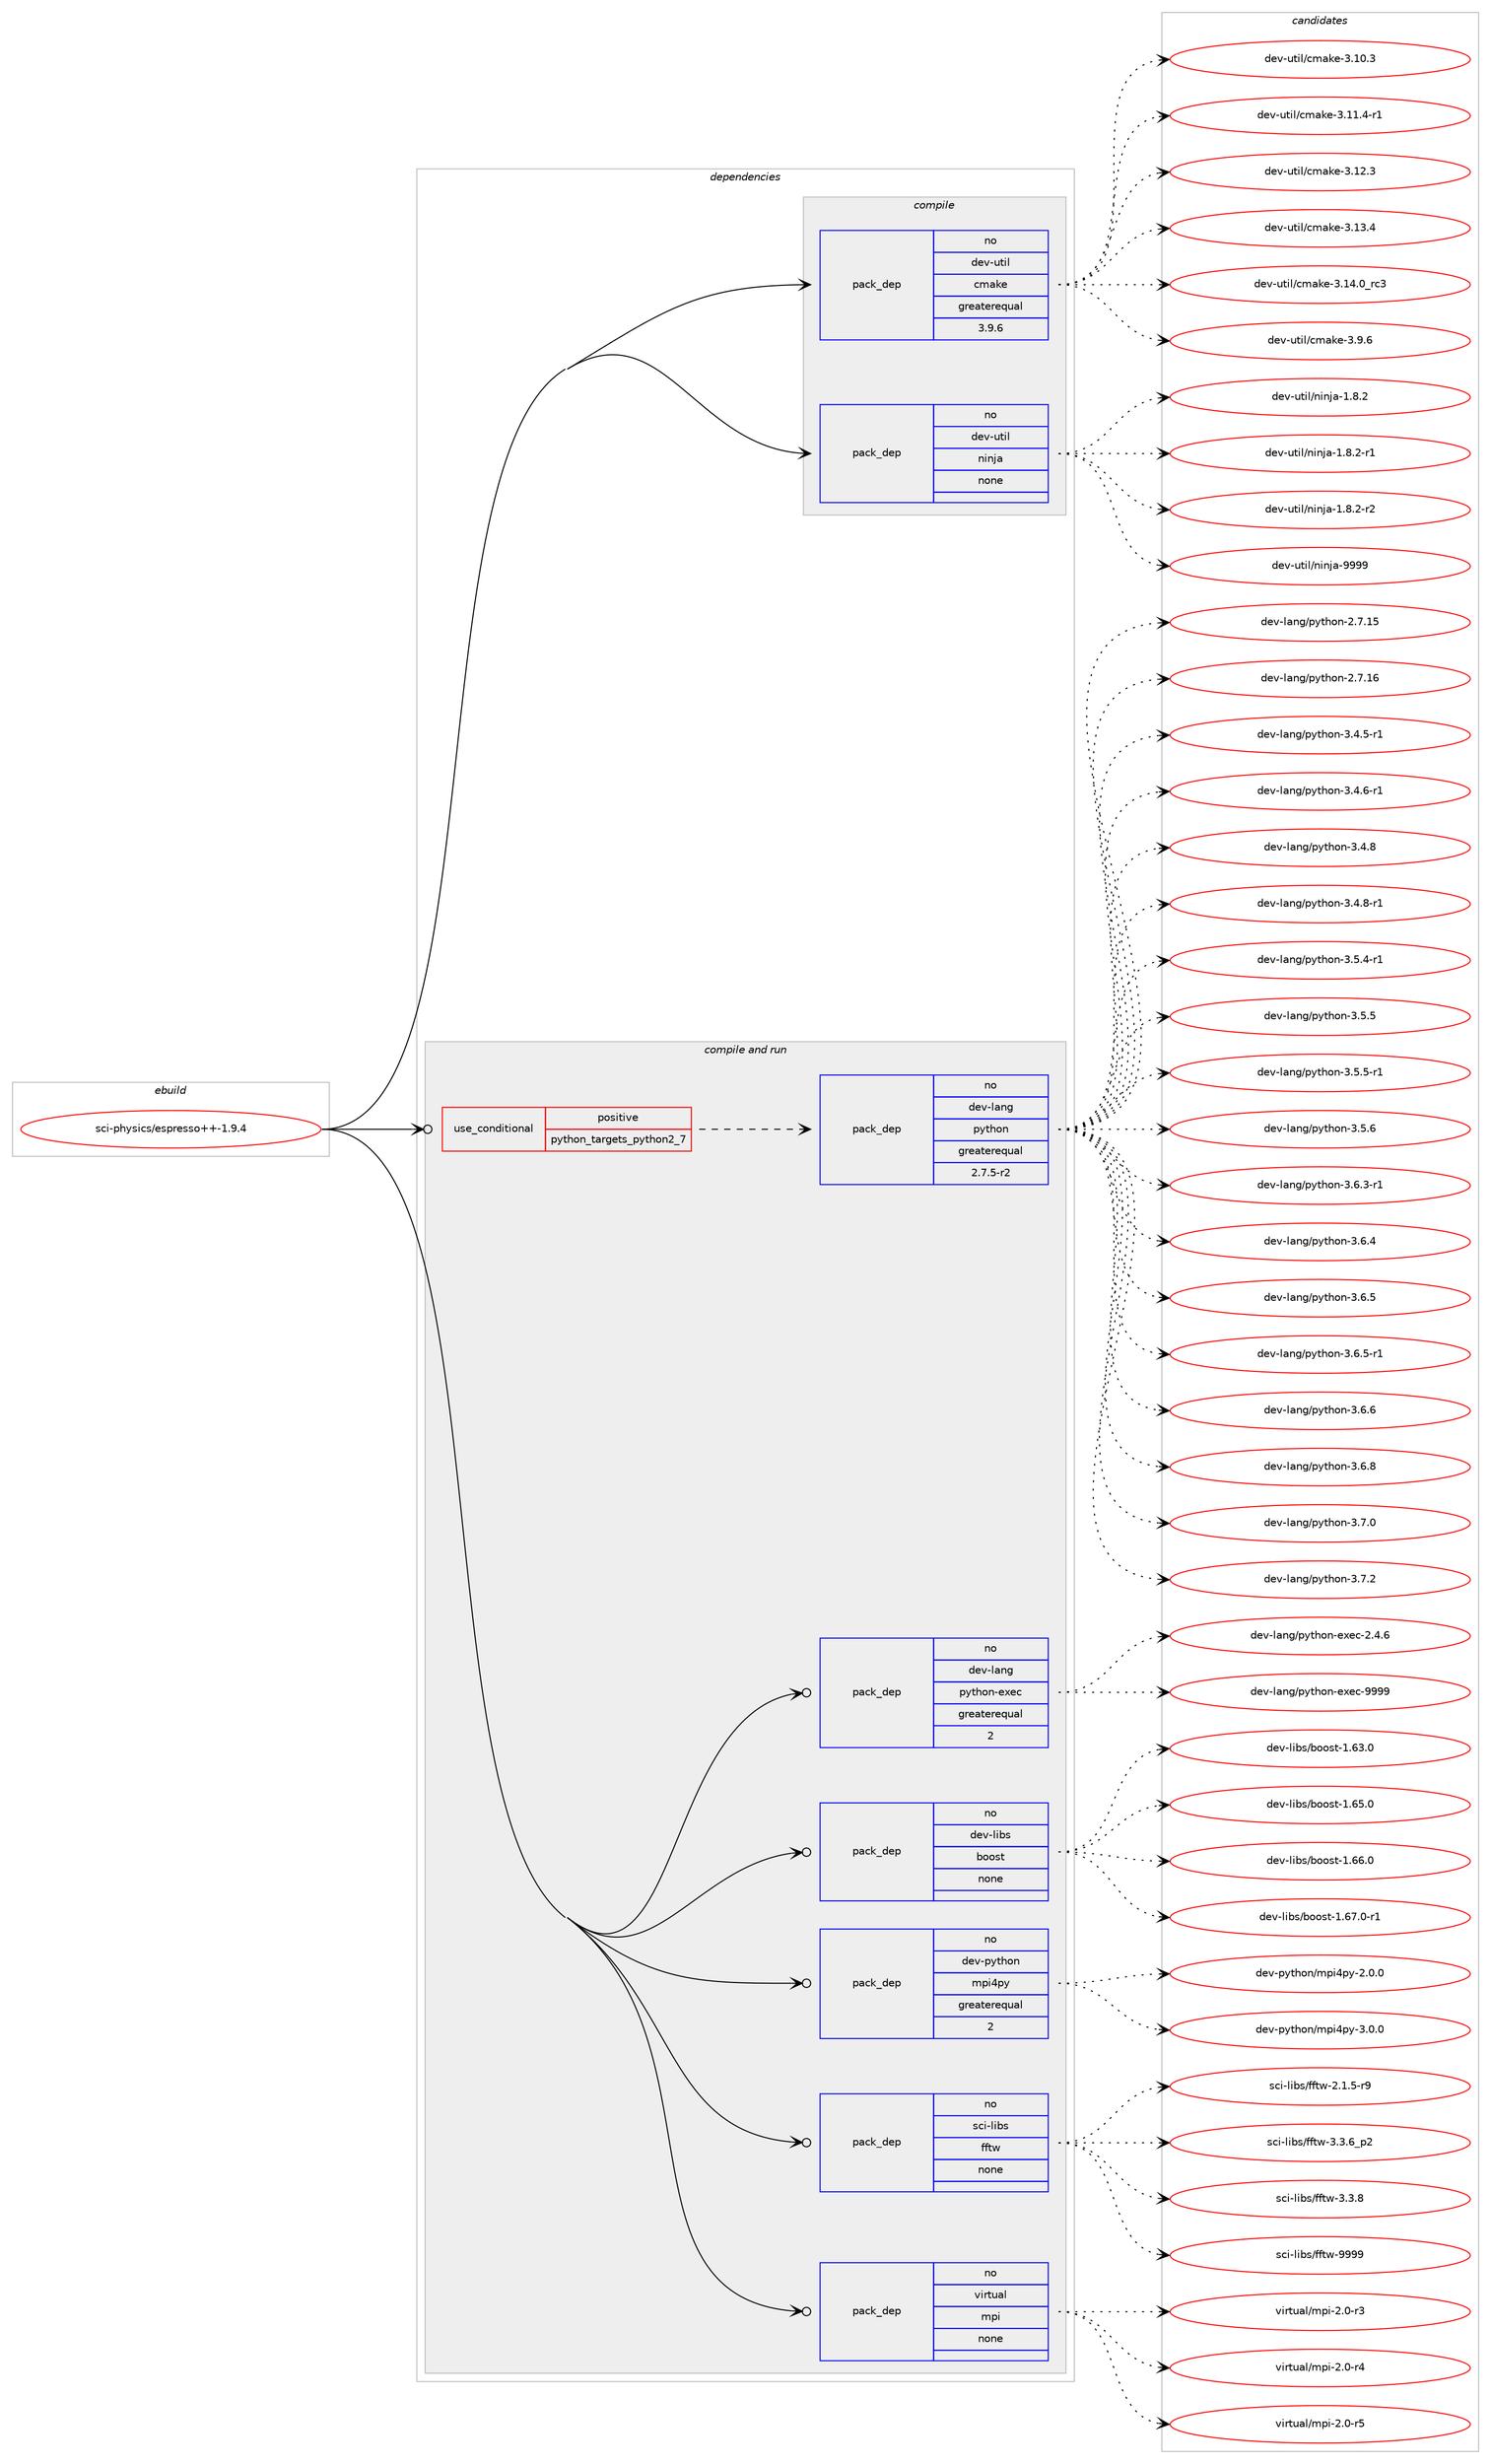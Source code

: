 digraph prolog {

# *************
# Graph options
# *************

newrank=true;
concentrate=true;
compound=true;
graph [rankdir=LR,fontname=Helvetica,fontsize=10,ranksep=1.5];#, ranksep=2.5, nodesep=0.2];
edge  [arrowhead=vee];
node  [fontname=Helvetica,fontsize=10];

# **********
# The ebuild
# **********

subgraph cluster_leftcol {
color=gray;
rank=same;
label=<<i>ebuild</i>>;
id [label="sci-physics/espresso++-1.9.4", color=red, width=4, href="../sci-physics/espresso++-1.9.4.svg"];
}

# ****************
# The dependencies
# ****************

subgraph cluster_midcol {
color=gray;
label=<<i>dependencies</i>>;
subgraph cluster_compile {
fillcolor="#eeeeee";
style=filled;
label=<<i>compile</i>>;
subgraph pack1217231 {
dependency1700003 [label=<<TABLE BORDER="0" CELLBORDER="1" CELLSPACING="0" CELLPADDING="4" WIDTH="220"><TR><TD ROWSPAN="6" CELLPADDING="30">pack_dep</TD></TR><TR><TD WIDTH="110">no</TD></TR><TR><TD>dev-util</TD></TR><TR><TD>cmake</TD></TR><TR><TD>greaterequal</TD></TR><TR><TD>3.9.6</TD></TR></TABLE>>, shape=none, color=blue];
}
id:e -> dependency1700003:w [weight=20,style="solid",arrowhead="vee"];
subgraph pack1217232 {
dependency1700004 [label=<<TABLE BORDER="0" CELLBORDER="1" CELLSPACING="0" CELLPADDING="4" WIDTH="220"><TR><TD ROWSPAN="6" CELLPADDING="30">pack_dep</TD></TR><TR><TD WIDTH="110">no</TD></TR><TR><TD>dev-util</TD></TR><TR><TD>ninja</TD></TR><TR><TD>none</TD></TR><TR><TD></TD></TR></TABLE>>, shape=none, color=blue];
}
id:e -> dependency1700004:w [weight=20,style="solid",arrowhead="vee"];
}
subgraph cluster_compileandrun {
fillcolor="#eeeeee";
style=filled;
label=<<i>compile and run</i>>;
subgraph cond454897 {
dependency1700005 [label=<<TABLE BORDER="0" CELLBORDER="1" CELLSPACING="0" CELLPADDING="4"><TR><TD ROWSPAN="3" CELLPADDING="10">use_conditional</TD></TR><TR><TD>positive</TD></TR><TR><TD>python_targets_python2_7</TD></TR></TABLE>>, shape=none, color=red];
subgraph pack1217233 {
dependency1700006 [label=<<TABLE BORDER="0" CELLBORDER="1" CELLSPACING="0" CELLPADDING="4" WIDTH="220"><TR><TD ROWSPAN="6" CELLPADDING="30">pack_dep</TD></TR><TR><TD WIDTH="110">no</TD></TR><TR><TD>dev-lang</TD></TR><TR><TD>python</TD></TR><TR><TD>greaterequal</TD></TR><TR><TD>2.7.5-r2</TD></TR></TABLE>>, shape=none, color=blue];
}
dependency1700005:e -> dependency1700006:w [weight=20,style="dashed",arrowhead="vee"];
}
id:e -> dependency1700005:w [weight=20,style="solid",arrowhead="odotvee"];
subgraph pack1217234 {
dependency1700007 [label=<<TABLE BORDER="0" CELLBORDER="1" CELLSPACING="0" CELLPADDING="4" WIDTH="220"><TR><TD ROWSPAN="6" CELLPADDING="30">pack_dep</TD></TR><TR><TD WIDTH="110">no</TD></TR><TR><TD>dev-lang</TD></TR><TR><TD>python-exec</TD></TR><TR><TD>greaterequal</TD></TR><TR><TD>2</TD></TR></TABLE>>, shape=none, color=blue];
}
id:e -> dependency1700007:w [weight=20,style="solid",arrowhead="odotvee"];
subgraph pack1217235 {
dependency1700008 [label=<<TABLE BORDER="0" CELLBORDER="1" CELLSPACING="0" CELLPADDING="4" WIDTH="220"><TR><TD ROWSPAN="6" CELLPADDING="30">pack_dep</TD></TR><TR><TD WIDTH="110">no</TD></TR><TR><TD>dev-libs</TD></TR><TR><TD>boost</TD></TR><TR><TD>none</TD></TR><TR><TD></TD></TR></TABLE>>, shape=none, color=blue];
}
id:e -> dependency1700008:w [weight=20,style="solid",arrowhead="odotvee"];
subgraph pack1217236 {
dependency1700009 [label=<<TABLE BORDER="0" CELLBORDER="1" CELLSPACING="0" CELLPADDING="4" WIDTH="220"><TR><TD ROWSPAN="6" CELLPADDING="30">pack_dep</TD></TR><TR><TD WIDTH="110">no</TD></TR><TR><TD>dev-python</TD></TR><TR><TD>mpi4py</TD></TR><TR><TD>greaterequal</TD></TR><TR><TD>2</TD></TR></TABLE>>, shape=none, color=blue];
}
id:e -> dependency1700009:w [weight=20,style="solid",arrowhead="odotvee"];
subgraph pack1217237 {
dependency1700010 [label=<<TABLE BORDER="0" CELLBORDER="1" CELLSPACING="0" CELLPADDING="4" WIDTH="220"><TR><TD ROWSPAN="6" CELLPADDING="30">pack_dep</TD></TR><TR><TD WIDTH="110">no</TD></TR><TR><TD>sci-libs</TD></TR><TR><TD>fftw</TD></TR><TR><TD>none</TD></TR><TR><TD></TD></TR></TABLE>>, shape=none, color=blue];
}
id:e -> dependency1700010:w [weight=20,style="solid",arrowhead="odotvee"];
subgraph pack1217238 {
dependency1700011 [label=<<TABLE BORDER="0" CELLBORDER="1" CELLSPACING="0" CELLPADDING="4" WIDTH="220"><TR><TD ROWSPAN="6" CELLPADDING="30">pack_dep</TD></TR><TR><TD WIDTH="110">no</TD></TR><TR><TD>virtual</TD></TR><TR><TD>mpi</TD></TR><TR><TD>none</TD></TR><TR><TD></TD></TR></TABLE>>, shape=none, color=blue];
}
id:e -> dependency1700011:w [weight=20,style="solid",arrowhead="odotvee"];
}
subgraph cluster_run {
fillcolor="#eeeeee";
style=filled;
label=<<i>run</i>>;
}
}

# **************
# The candidates
# **************

subgraph cluster_choices {
rank=same;
color=gray;
label=<<i>candidates</i>>;

subgraph choice1217231 {
color=black;
nodesep=1;
choice1001011184511711610510847991099710710145514649484651 [label="dev-util/cmake-3.10.3", color=red, width=4,href="../dev-util/cmake-3.10.3.svg"];
choice10010111845117116105108479910997107101455146494946524511449 [label="dev-util/cmake-3.11.4-r1", color=red, width=4,href="../dev-util/cmake-3.11.4-r1.svg"];
choice1001011184511711610510847991099710710145514649504651 [label="dev-util/cmake-3.12.3", color=red, width=4,href="../dev-util/cmake-3.12.3.svg"];
choice1001011184511711610510847991099710710145514649514652 [label="dev-util/cmake-3.13.4", color=red, width=4,href="../dev-util/cmake-3.13.4.svg"];
choice1001011184511711610510847991099710710145514649524648951149951 [label="dev-util/cmake-3.14.0_rc3", color=red, width=4,href="../dev-util/cmake-3.14.0_rc3.svg"];
choice10010111845117116105108479910997107101455146574654 [label="dev-util/cmake-3.9.6", color=red, width=4,href="../dev-util/cmake-3.9.6.svg"];
dependency1700003:e -> choice1001011184511711610510847991099710710145514649484651:w [style=dotted,weight="100"];
dependency1700003:e -> choice10010111845117116105108479910997107101455146494946524511449:w [style=dotted,weight="100"];
dependency1700003:e -> choice1001011184511711610510847991099710710145514649504651:w [style=dotted,weight="100"];
dependency1700003:e -> choice1001011184511711610510847991099710710145514649514652:w [style=dotted,weight="100"];
dependency1700003:e -> choice1001011184511711610510847991099710710145514649524648951149951:w [style=dotted,weight="100"];
dependency1700003:e -> choice10010111845117116105108479910997107101455146574654:w [style=dotted,weight="100"];
}
subgraph choice1217232 {
color=black;
nodesep=1;
choice100101118451171161051084711010511010697454946564650 [label="dev-util/ninja-1.8.2", color=red, width=4,href="../dev-util/ninja-1.8.2.svg"];
choice1001011184511711610510847110105110106974549465646504511449 [label="dev-util/ninja-1.8.2-r1", color=red, width=4,href="../dev-util/ninja-1.8.2-r1.svg"];
choice1001011184511711610510847110105110106974549465646504511450 [label="dev-util/ninja-1.8.2-r2", color=red, width=4,href="../dev-util/ninja-1.8.2-r2.svg"];
choice1001011184511711610510847110105110106974557575757 [label="dev-util/ninja-9999", color=red, width=4,href="../dev-util/ninja-9999.svg"];
dependency1700004:e -> choice100101118451171161051084711010511010697454946564650:w [style=dotted,weight="100"];
dependency1700004:e -> choice1001011184511711610510847110105110106974549465646504511449:w [style=dotted,weight="100"];
dependency1700004:e -> choice1001011184511711610510847110105110106974549465646504511450:w [style=dotted,weight="100"];
dependency1700004:e -> choice1001011184511711610510847110105110106974557575757:w [style=dotted,weight="100"];
}
subgraph choice1217233 {
color=black;
nodesep=1;
choice10010111845108971101034711212111610411111045504655464953 [label="dev-lang/python-2.7.15", color=red, width=4,href="../dev-lang/python-2.7.15.svg"];
choice10010111845108971101034711212111610411111045504655464954 [label="dev-lang/python-2.7.16", color=red, width=4,href="../dev-lang/python-2.7.16.svg"];
choice1001011184510897110103471121211161041111104551465246534511449 [label="dev-lang/python-3.4.5-r1", color=red, width=4,href="../dev-lang/python-3.4.5-r1.svg"];
choice1001011184510897110103471121211161041111104551465246544511449 [label="dev-lang/python-3.4.6-r1", color=red, width=4,href="../dev-lang/python-3.4.6-r1.svg"];
choice100101118451089711010347112121116104111110455146524656 [label="dev-lang/python-3.4.8", color=red, width=4,href="../dev-lang/python-3.4.8.svg"];
choice1001011184510897110103471121211161041111104551465246564511449 [label="dev-lang/python-3.4.8-r1", color=red, width=4,href="../dev-lang/python-3.4.8-r1.svg"];
choice1001011184510897110103471121211161041111104551465346524511449 [label="dev-lang/python-3.5.4-r1", color=red, width=4,href="../dev-lang/python-3.5.4-r1.svg"];
choice100101118451089711010347112121116104111110455146534653 [label="dev-lang/python-3.5.5", color=red, width=4,href="../dev-lang/python-3.5.5.svg"];
choice1001011184510897110103471121211161041111104551465346534511449 [label="dev-lang/python-3.5.5-r1", color=red, width=4,href="../dev-lang/python-3.5.5-r1.svg"];
choice100101118451089711010347112121116104111110455146534654 [label="dev-lang/python-3.5.6", color=red, width=4,href="../dev-lang/python-3.5.6.svg"];
choice1001011184510897110103471121211161041111104551465446514511449 [label="dev-lang/python-3.6.3-r1", color=red, width=4,href="../dev-lang/python-3.6.3-r1.svg"];
choice100101118451089711010347112121116104111110455146544652 [label="dev-lang/python-3.6.4", color=red, width=4,href="../dev-lang/python-3.6.4.svg"];
choice100101118451089711010347112121116104111110455146544653 [label="dev-lang/python-3.6.5", color=red, width=4,href="../dev-lang/python-3.6.5.svg"];
choice1001011184510897110103471121211161041111104551465446534511449 [label="dev-lang/python-3.6.5-r1", color=red, width=4,href="../dev-lang/python-3.6.5-r1.svg"];
choice100101118451089711010347112121116104111110455146544654 [label="dev-lang/python-3.6.6", color=red, width=4,href="../dev-lang/python-3.6.6.svg"];
choice100101118451089711010347112121116104111110455146544656 [label="dev-lang/python-3.6.8", color=red, width=4,href="../dev-lang/python-3.6.8.svg"];
choice100101118451089711010347112121116104111110455146554648 [label="dev-lang/python-3.7.0", color=red, width=4,href="../dev-lang/python-3.7.0.svg"];
choice100101118451089711010347112121116104111110455146554650 [label="dev-lang/python-3.7.2", color=red, width=4,href="../dev-lang/python-3.7.2.svg"];
dependency1700006:e -> choice10010111845108971101034711212111610411111045504655464953:w [style=dotted,weight="100"];
dependency1700006:e -> choice10010111845108971101034711212111610411111045504655464954:w [style=dotted,weight="100"];
dependency1700006:e -> choice1001011184510897110103471121211161041111104551465246534511449:w [style=dotted,weight="100"];
dependency1700006:e -> choice1001011184510897110103471121211161041111104551465246544511449:w [style=dotted,weight="100"];
dependency1700006:e -> choice100101118451089711010347112121116104111110455146524656:w [style=dotted,weight="100"];
dependency1700006:e -> choice1001011184510897110103471121211161041111104551465246564511449:w [style=dotted,weight="100"];
dependency1700006:e -> choice1001011184510897110103471121211161041111104551465346524511449:w [style=dotted,weight="100"];
dependency1700006:e -> choice100101118451089711010347112121116104111110455146534653:w [style=dotted,weight="100"];
dependency1700006:e -> choice1001011184510897110103471121211161041111104551465346534511449:w [style=dotted,weight="100"];
dependency1700006:e -> choice100101118451089711010347112121116104111110455146534654:w [style=dotted,weight="100"];
dependency1700006:e -> choice1001011184510897110103471121211161041111104551465446514511449:w [style=dotted,weight="100"];
dependency1700006:e -> choice100101118451089711010347112121116104111110455146544652:w [style=dotted,weight="100"];
dependency1700006:e -> choice100101118451089711010347112121116104111110455146544653:w [style=dotted,weight="100"];
dependency1700006:e -> choice1001011184510897110103471121211161041111104551465446534511449:w [style=dotted,weight="100"];
dependency1700006:e -> choice100101118451089711010347112121116104111110455146544654:w [style=dotted,weight="100"];
dependency1700006:e -> choice100101118451089711010347112121116104111110455146544656:w [style=dotted,weight="100"];
dependency1700006:e -> choice100101118451089711010347112121116104111110455146554648:w [style=dotted,weight="100"];
dependency1700006:e -> choice100101118451089711010347112121116104111110455146554650:w [style=dotted,weight="100"];
}
subgraph choice1217234 {
color=black;
nodesep=1;
choice1001011184510897110103471121211161041111104510112010199455046524654 [label="dev-lang/python-exec-2.4.6", color=red, width=4,href="../dev-lang/python-exec-2.4.6.svg"];
choice10010111845108971101034711212111610411111045101120101994557575757 [label="dev-lang/python-exec-9999", color=red, width=4,href="../dev-lang/python-exec-9999.svg"];
dependency1700007:e -> choice1001011184510897110103471121211161041111104510112010199455046524654:w [style=dotted,weight="100"];
dependency1700007:e -> choice10010111845108971101034711212111610411111045101120101994557575757:w [style=dotted,weight="100"];
}
subgraph choice1217235 {
color=black;
nodesep=1;
choice1001011184510810598115479811111111511645494654514648 [label="dev-libs/boost-1.63.0", color=red, width=4,href="../dev-libs/boost-1.63.0.svg"];
choice1001011184510810598115479811111111511645494654534648 [label="dev-libs/boost-1.65.0", color=red, width=4,href="../dev-libs/boost-1.65.0.svg"];
choice1001011184510810598115479811111111511645494654544648 [label="dev-libs/boost-1.66.0", color=red, width=4,href="../dev-libs/boost-1.66.0.svg"];
choice10010111845108105981154798111111115116454946545546484511449 [label="dev-libs/boost-1.67.0-r1", color=red, width=4,href="../dev-libs/boost-1.67.0-r1.svg"];
dependency1700008:e -> choice1001011184510810598115479811111111511645494654514648:w [style=dotted,weight="100"];
dependency1700008:e -> choice1001011184510810598115479811111111511645494654534648:w [style=dotted,weight="100"];
dependency1700008:e -> choice1001011184510810598115479811111111511645494654544648:w [style=dotted,weight="100"];
dependency1700008:e -> choice10010111845108105981154798111111115116454946545546484511449:w [style=dotted,weight="100"];
}
subgraph choice1217236 {
color=black;
nodesep=1;
choice100101118451121211161041111104710911210552112121455046484648 [label="dev-python/mpi4py-2.0.0", color=red, width=4,href="../dev-python/mpi4py-2.0.0.svg"];
choice100101118451121211161041111104710911210552112121455146484648 [label="dev-python/mpi4py-3.0.0", color=red, width=4,href="../dev-python/mpi4py-3.0.0.svg"];
dependency1700009:e -> choice100101118451121211161041111104710911210552112121455046484648:w [style=dotted,weight="100"];
dependency1700009:e -> choice100101118451121211161041111104710911210552112121455146484648:w [style=dotted,weight="100"];
}
subgraph choice1217237 {
color=black;
nodesep=1;
choice115991054510810598115471021021161194550464946534511457 [label="sci-libs/fftw-2.1.5-r9", color=red, width=4,href="../sci-libs/fftw-2.1.5-r9.svg"];
choice115991054510810598115471021021161194551465146549511250 [label="sci-libs/fftw-3.3.6_p2", color=red, width=4,href="../sci-libs/fftw-3.3.6_p2.svg"];
choice11599105451081059811547102102116119455146514656 [label="sci-libs/fftw-3.3.8", color=red, width=4,href="../sci-libs/fftw-3.3.8.svg"];
choice115991054510810598115471021021161194557575757 [label="sci-libs/fftw-9999", color=red, width=4,href="../sci-libs/fftw-9999.svg"];
dependency1700010:e -> choice115991054510810598115471021021161194550464946534511457:w [style=dotted,weight="100"];
dependency1700010:e -> choice115991054510810598115471021021161194551465146549511250:w [style=dotted,weight="100"];
dependency1700010:e -> choice11599105451081059811547102102116119455146514656:w [style=dotted,weight="100"];
dependency1700010:e -> choice115991054510810598115471021021161194557575757:w [style=dotted,weight="100"];
}
subgraph choice1217238 {
color=black;
nodesep=1;
choice1181051141161179710847109112105455046484511451 [label="virtual/mpi-2.0-r3", color=red, width=4,href="../virtual/mpi-2.0-r3.svg"];
choice1181051141161179710847109112105455046484511452 [label="virtual/mpi-2.0-r4", color=red, width=4,href="../virtual/mpi-2.0-r4.svg"];
choice1181051141161179710847109112105455046484511453 [label="virtual/mpi-2.0-r5", color=red, width=4,href="../virtual/mpi-2.0-r5.svg"];
dependency1700011:e -> choice1181051141161179710847109112105455046484511451:w [style=dotted,weight="100"];
dependency1700011:e -> choice1181051141161179710847109112105455046484511452:w [style=dotted,weight="100"];
dependency1700011:e -> choice1181051141161179710847109112105455046484511453:w [style=dotted,weight="100"];
}
}

}
